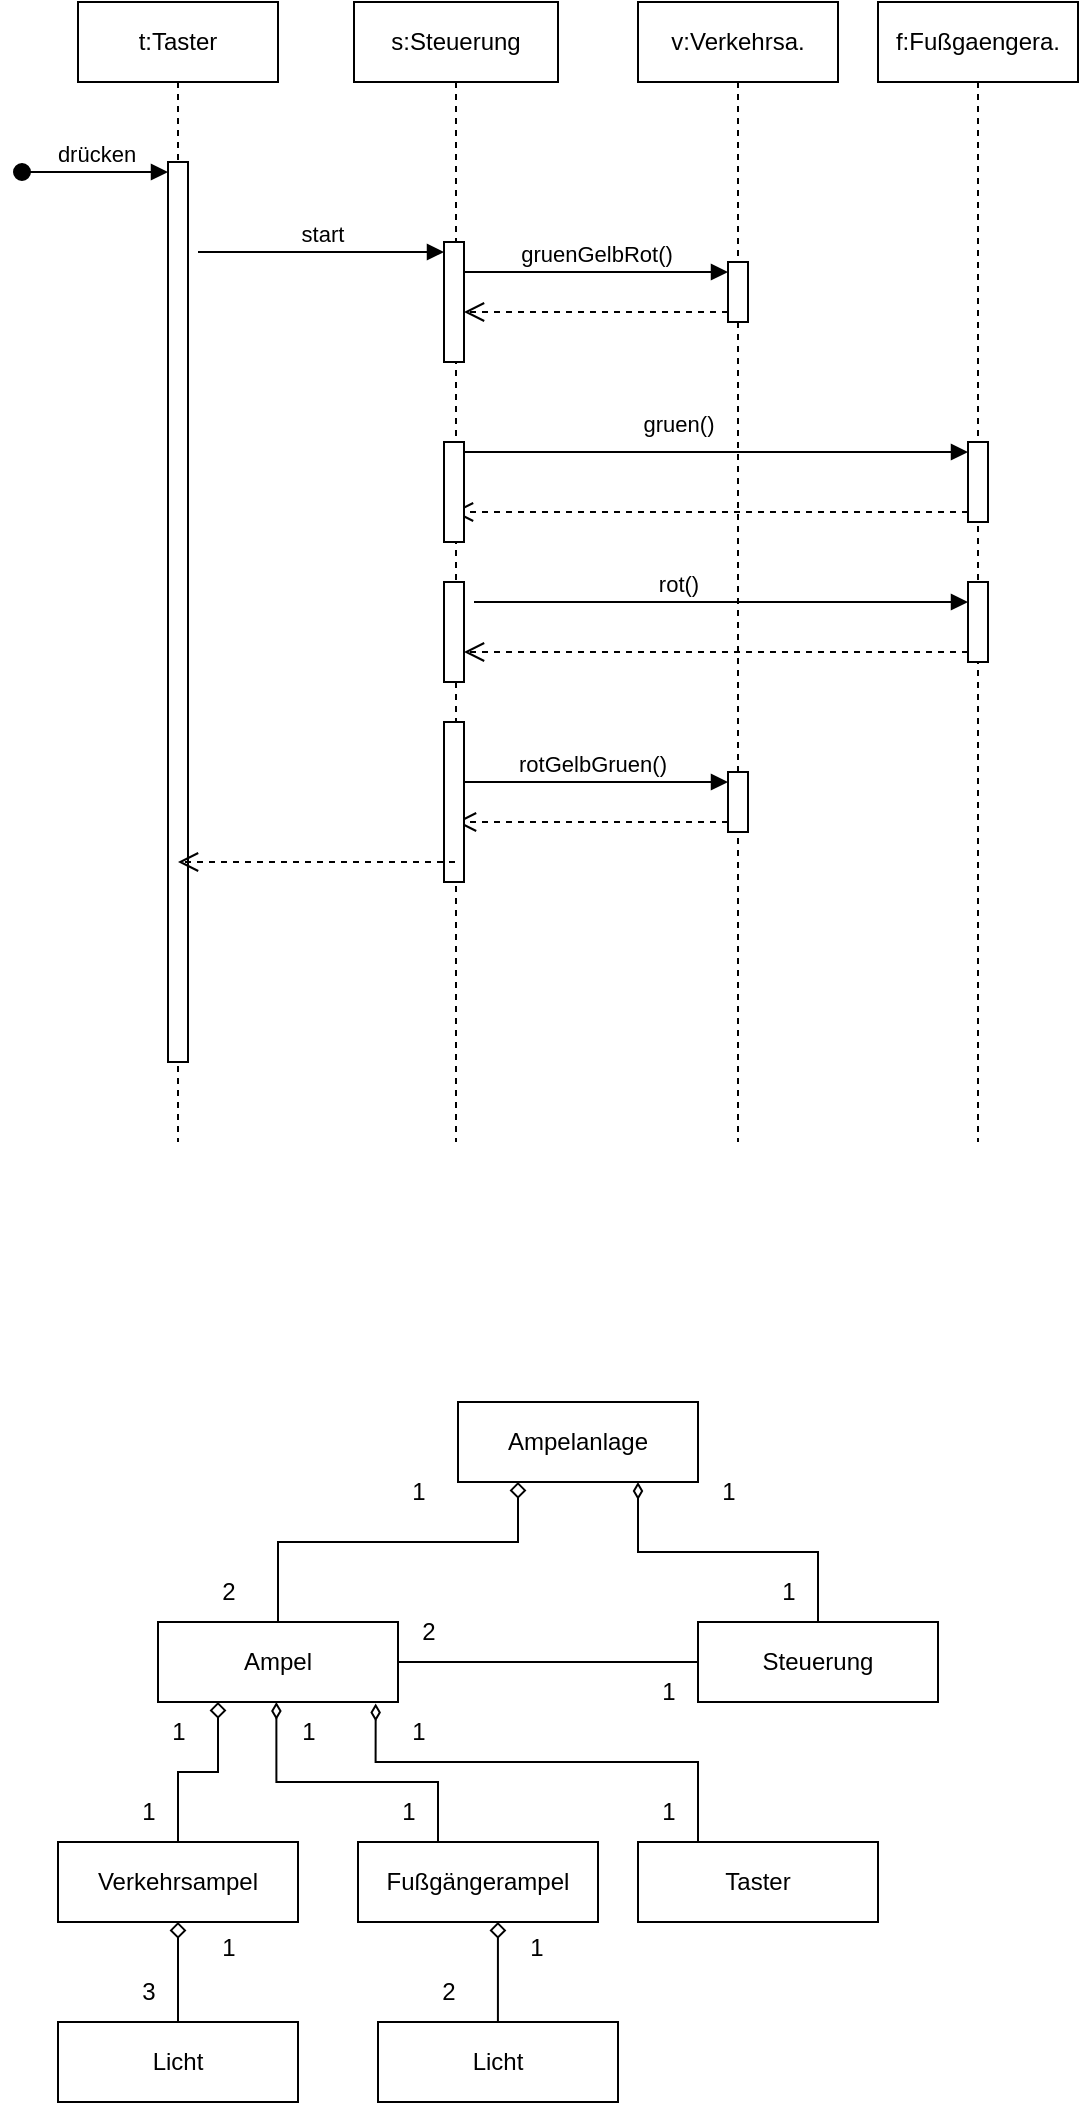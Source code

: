 <mxfile version="24.7.8">
  <diagram name="Seite-1" id="qYPGiNfCxFMczLOqObC3">
    <mxGraphModel dx="1050" dy="1790" grid="1" gridSize="10" guides="1" tooltips="1" connect="1" arrows="1" fold="1" page="1" pageScale="1" pageWidth="827" pageHeight="1169" math="0" shadow="0">
      <root>
        <mxCell id="0" />
        <mxCell id="1" parent="0" />
        <mxCell id="Uyg8sujozlPsqlVm8Mwq-87" value="f:Fußgaengera." style="shape=umlLifeline;perimeter=lifelinePerimeter;whiteSpace=wrap;html=1;container=1;dropTarget=0;collapsible=0;recursiveResize=0;outlineConnect=0;portConstraint=eastwest;newEdgeStyle={&quot;curved&quot;:0,&quot;rounded&quot;:0};" parent="1" vertex="1">
          <mxGeometry x="590" y="-210" width="100" height="570" as="geometry" />
        </mxCell>
        <mxCell id="Uyg8sujozlPsqlVm8Mwq-95" value="" style="html=1;points=[[0,0,0,0,5],[0,1,0,0,-5],[1,0,0,0,5],[1,1,0,0,-5]];perimeter=orthogonalPerimeter;outlineConnect=0;targetShapes=umlLifeline;portConstraint=eastwest;newEdgeStyle={&quot;curved&quot;:0,&quot;rounded&quot;:0};" parent="Uyg8sujozlPsqlVm8Mwq-87" vertex="1">
          <mxGeometry x="45" y="220" width="10" height="40" as="geometry" />
        </mxCell>
        <mxCell id="Uyg8sujozlPsqlVm8Mwq-100" value="" style="html=1;points=[[0,0,0,0,5],[0,1,0,0,-5],[1,0,0,0,5],[1,1,0,0,-5]];perimeter=orthogonalPerimeter;outlineConnect=0;targetShapes=umlLifeline;portConstraint=eastwest;newEdgeStyle={&quot;curved&quot;:0,&quot;rounded&quot;:0};" parent="Uyg8sujozlPsqlVm8Mwq-87" vertex="1">
          <mxGeometry x="45" y="290" width="10" height="40" as="geometry" />
        </mxCell>
        <mxCell id="Uyg8sujozlPsqlVm8Mwq-28" value="Ampelanlage" style="rounded=0;whiteSpace=wrap;html=1;" parent="1" vertex="1">
          <mxGeometry x="380" y="490" width="120" height="40" as="geometry" />
        </mxCell>
        <mxCell id="Uyg8sujozlPsqlVm8Mwq-32" style="edgeStyle=orthogonalEdgeStyle;rounded=0;orthogonalLoop=1;jettySize=auto;html=1;entryX=0.25;entryY=1;entryDx=0;entryDy=0;endArrow=diamond;endFill=0;" parent="1" source="Uyg8sujozlPsqlVm8Mwq-29" target="Uyg8sujozlPsqlVm8Mwq-28" edge="1">
          <mxGeometry relative="1" as="geometry">
            <Array as="points">
              <mxPoint x="290" y="560" />
              <mxPoint x="410" y="560" />
            </Array>
          </mxGeometry>
        </mxCell>
        <mxCell id="Uyg8sujozlPsqlVm8Mwq-29" value="Ampel" style="rounded=0;whiteSpace=wrap;html=1;" parent="1" vertex="1">
          <mxGeometry x="230" y="600" width="120" height="40" as="geometry" />
        </mxCell>
        <mxCell id="Uyg8sujozlPsqlVm8Mwq-31" style="edgeStyle=orthogonalEdgeStyle;rounded=0;orthogonalLoop=1;jettySize=auto;html=1;entryX=0.75;entryY=1;entryDx=0;entryDy=0;endArrow=diamondThin;endFill=0;" parent="1" source="Uyg8sujozlPsqlVm8Mwq-30" target="Uyg8sujozlPsqlVm8Mwq-28" edge="1">
          <mxGeometry relative="1" as="geometry" />
        </mxCell>
        <mxCell id="Uyg8sujozlPsqlVm8Mwq-54" style="edgeStyle=orthogonalEdgeStyle;rounded=0;orthogonalLoop=1;jettySize=auto;html=1;endArrow=none;endFill=0;" parent="1" source="Uyg8sujozlPsqlVm8Mwq-30" target="Uyg8sujozlPsqlVm8Mwq-29" edge="1">
          <mxGeometry relative="1" as="geometry" />
        </mxCell>
        <mxCell id="Uyg8sujozlPsqlVm8Mwq-30" value="Steuerung" style="rounded=0;whiteSpace=wrap;html=1;" parent="1" vertex="1">
          <mxGeometry x="500" y="600" width="120" height="40" as="geometry" />
        </mxCell>
        <mxCell id="Uyg8sujozlPsqlVm8Mwq-37" style="edgeStyle=orthogonalEdgeStyle;rounded=0;orthogonalLoop=1;jettySize=auto;html=1;entryX=0.25;entryY=1;entryDx=0;entryDy=0;endArrow=diamond;endFill=0;" parent="1" source="Uyg8sujozlPsqlVm8Mwq-34" target="Uyg8sujozlPsqlVm8Mwq-29" edge="1">
          <mxGeometry relative="1" as="geometry" />
        </mxCell>
        <mxCell id="Uyg8sujozlPsqlVm8Mwq-34" value="Verkehrsampel" style="rounded=0;whiteSpace=wrap;html=1;" parent="1" vertex="1">
          <mxGeometry x="180" y="710" width="120" height="40" as="geometry" />
        </mxCell>
        <mxCell id="Uyg8sujozlPsqlVm8Mwq-38" style="edgeStyle=orthogonalEdgeStyle;rounded=0;orthogonalLoop=1;jettySize=auto;html=1;entryX=-0.027;entryY=0;entryDx=0;entryDy=0;endArrow=diamondThin;endFill=0;entryPerimeter=0;" parent="1" source="Uyg8sujozlPsqlVm8Mwq-35" target="Uyg8sujozlPsqlVm8Mwq-50" edge="1">
          <mxGeometry relative="1" as="geometry">
            <Array as="points">
              <mxPoint x="370" y="680" />
              <mxPoint x="289" y="680" />
            </Array>
          </mxGeometry>
        </mxCell>
        <mxCell id="Uyg8sujozlPsqlVm8Mwq-35" value="Fußgängerampel" style="rounded=0;whiteSpace=wrap;html=1;" parent="1" vertex="1">
          <mxGeometry x="330" y="710" width="120" height="40" as="geometry" />
        </mxCell>
        <mxCell id="Uyg8sujozlPsqlVm8Mwq-36" value="Taster" style="rounded=0;whiteSpace=wrap;html=1;" parent="1" vertex="1">
          <mxGeometry x="470" y="710" width="120" height="40" as="geometry" />
        </mxCell>
        <mxCell id="Uyg8sujozlPsqlVm8Mwq-39" style="edgeStyle=orthogonalEdgeStyle;rounded=0;orthogonalLoop=1;jettySize=auto;html=1;entryX=0.907;entryY=1.02;entryDx=0;entryDy=0;entryPerimeter=0;endArrow=diamondThin;endFill=0;" parent="1" source="Uyg8sujozlPsqlVm8Mwq-36" target="Uyg8sujozlPsqlVm8Mwq-29" edge="1">
          <mxGeometry relative="1" as="geometry">
            <Array as="points">
              <mxPoint x="500" y="670" />
              <mxPoint x="339" y="670" />
            </Array>
          </mxGeometry>
        </mxCell>
        <mxCell id="Uyg8sujozlPsqlVm8Mwq-44" value="2" style="text;html=1;align=center;verticalAlign=middle;resizable=0;points=[];autosize=1;strokeColor=none;fillColor=none;" parent="1" vertex="1">
          <mxGeometry x="250" y="570" width="30" height="30" as="geometry" />
        </mxCell>
        <mxCell id="Uyg8sujozlPsqlVm8Mwq-45" value="1" style="text;html=1;align=center;verticalAlign=middle;resizable=0;points=[];autosize=1;strokeColor=none;fillColor=none;" parent="1" vertex="1">
          <mxGeometry x="345" y="520" width="30" height="30" as="geometry" />
        </mxCell>
        <mxCell id="Uyg8sujozlPsqlVm8Mwq-46" value="1" style="text;html=1;align=center;verticalAlign=middle;resizable=0;points=[];autosize=1;strokeColor=none;fillColor=none;" parent="1" vertex="1">
          <mxGeometry x="500" y="520" width="30" height="30" as="geometry" />
        </mxCell>
        <mxCell id="Uyg8sujozlPsqlVm8Mwq-47" value="1" style="text;html=1;align=center;verticalAlign=middle;resizable=0;points=[];autosize=1;strokeColor=none;fillColor=none;" parent="1" vertex="1">
          <mxGeometry x="530" y="570" width="30" height="30" as="geometry" />
        </mxCell>
        <mxCell id="Uyg8sujozlPsqlVm8Mwq-48" value="1" style="text;html=1;align=center;verticalAlign=middle;resizable=0;points=[];autosize=1;strokeColor=none;fillColor=none;" parent="1" vertex="1">
          <mxGeometry x="345" y="640" width="30" height="30" as="geometry" />
        </mxCell>
        <mxCell id="Uyg8sujozlPsqlVm8Mwq-49" value="1" style="text;html=1;align=center;verticalAlign=middle;resizable=0;points=[];autosize=1;strokeColor=none;fillColor=none;" parent="1" vertex="1">
          <mxGeometry x="225" y="640" width="30" height="30" as="geometry" />
        </mxCell>
        <mxCell id="Uyg8sujozlPsqlVm8Mwq-50" value="1" style="text;html=1;align=center;verticalAlign=middle;resizable=0;points=[];autosize=1;strokeColor=none;fillColor=none;" parent="1" vertex="1">
          <mxGeometry x="290" y="640" width="30" height="30" as="geometry" />
        </mxCell>
        <mxCell id="Uyg8sujozlPsqlVm8Mwq-51" value="1" style="text;html=1;align=center;verticalAlign=middle;resizable=0;points=[];autosize=1;strokeColor=none;fillColor=none;" parent="1" vertex="1">
          <mxGeometry x="210" y="680" width="30" height="30" as="geometry" />
        </mxCell>
        <mxCell id="Uyg8sujozlPsqlVm8Mwq-52" value="1" style="text;html=1;align=center;verticalAlign=middle;resizable=0;points=[];autosize=1;strokeColor=none;fillColor=none;" parent="1" vertex="1">
          <mxGeometry x="340" y="680" width="30" height="30" as="geometry" />
        </mxCell>
        <mxCell id="Uyg8sujozlPsqlVm8Mwq-53" value="1" style="text;html=1;align=center;verticalAlign=middle;resizable=0;points=[];autosize=1;strokeColor=none;fillColor=none;" parent="1" vertex="1">
          <mxGeometry x="470" y="680" width="30" height="30" as="geometry" />
        </mxCell>
        <mxCell id="Uyg8sujozlPsqlVm8Mwq-55" value="2" style="text;html=1;align=center;verticalAlign=middle;resizable=0;points=[];autosize=1;strokeColor=none;fillColor=none;" parent="1" vertex="1">
          <mxGeometry x="350" y="590" width="30" height="30" as="geometry" />
        </mxCell>
        <mxCell id="Uyg8sujozlPsqlVm8Mwq-56" value="1" style="text;html=1;align=center;verticalAlign=middle;resizable=0;points=[];autosize=1;strokeColor=none;fillColor=none;" parent="1" vertex="1">
          <mxGeometry x="470" y="620" width="30" height="30" as="geometry" />
        </mxCell>
        <mxCell id="Uyg8sujozlPsqlVm8Mwq-59" style="edgeStyle=orthogonalEdgeStyle;rounded=0;orthogonalLoop=1;jettySize=auto;html=1;entryX=0.5;entryY=1;entryDx=0;entryDy=0;endArrow=diamond;endFill=0;" parent="1" source="Uyg8sujozlPsqlVm8Mwq-57" target="Uyg8sujozlPsqlVm8Mwq-34" edge="1">
          <mxGeometry relative="1" as="geometry" />
        </mxCell>
        <mxCell id="Uyg8sujozlPsqlVm8Mwq-57" value="Licht" style="rounded=0;whiteSpace=wrap;html=1;" parent="1" vertex="1">
          <mxGeometry x="180" y="800" width="120" height="40" as="geometry" />
        </mxCell>
        <mxCell id="Uyg8sujozlPsqlVm8Mwq-58" value="Licht" style="rounded=0;whiteSpace=wrap;html=1;" parent="1" vertex="1">
          <mxGeometry x="340" y="800" width="120" height="40" as="geometry" />
        </mxCell>
        <mxCell id="Uyg8sujozlPsqlVm8Mwq-60" style="edgeStyle=orthogonalEdgeStyle;rounded=0;orthogonalLoop=1;jettySize=auto;html=1;entryX=0.583;entryY=1;entryDx=0;entryDy=0;entryPerimeter=0;endArrow=diamond;endFill=0;" parent="1" source="Uyg8sujozlPsqlVm8Mwq-58" target="Uyg8sujozlPsqlVm8Mwq-35" edge="1">
          <mxGeometry relative="1" as="geometry" />
        </mxCell>
        <mxCell id="Uyg8sujozlPsqlVm8Mwq-61" value="3" style="text;html=1;align=center;verticalAlign=middle;resizable=0;points=[];autosize=1;strokeColor=none;fillColor=none;" parent="1" vertex="1">
          <mxGeometry x="210" y="770" width="30" height="30" as="geometry" />
        </mxCell>
        <mxCell id="Uyg8sujozlPsqlVm8Mwq-62" value="2" style="text;html=1;align=center;verticalAlign=middle;resizable=0;points=[];autosize=1;strokeColor=none;fillColor=none;" parent="1" vertex="1">
          <mxGeometry x="360" y="770" width="30" height="30" as="geometry" />
        </mxCell>
        <mxCell id="Uyg8sujozlPsqlVm8Mwq-63" value="1" style="text;html=1;align=center;verticalAlign=middle;resizable=0;points=[];autosize=1;strokeColor=none;fillColor=none;" parent="1" vertex="1">
          <mxGeometry x="404" y="748" width="30" height="30" as="geometry" />
        </mxCell>
        <mxCell id="Uyg8sujozlPsqlVm8Mwq-64" value="1" style="text;html=1;align=center;verticalAlign=middle;resizable=0;points=[];autosize=1;strokeColor=none;fillColor=none;" parent="1" vertex="1">
          <mxGeometry x="250" y="748" width="30" height="30" as="geometry" />
        </mxCell>
        <mxCell id="Uyg8sujozlPsqlVm8Mwq-76" value="t:Taster" style="shape=umlLifeline;perimeter=lifelinePerimeter;whiteSpace=wrap;html=1;container=1;dropTarget=0;collapsible=0;recursiveResize=0;outlineConnect=0;portConstraint=eastwest;newEdgeStyle={&quot;curved&quot;:0,&quot;rounded&quot;:0};" parent="1" vertex="1">
          <mxGeometry x="190" y="-210" width="100" height="570" as="geometry" />
        </mxCell>
        <mxCell id="Uyg8sujozlPsqlVm8Mwq-78" value="" style="html=1;points=[[0,0,0,0,5],[0,1,0,0,-5],[1,0,0,0,5],[1,1,0,0,-5]];perimeter=orthogonalPerimeter;outlineConnect=0;targetShapes=umlLifeline;portConstraint=eastwest;newEdgeStyle={&quot;curved&quot;:0,&quot;rounded&quot;:0};" parent="Uyg8sujozlPsqlVm8Mwq-76" vertex="1">
          <mxGeometry x="45" y="80" width="10" height="450" as="geometry" />
        </mxCell>
        <mxCell id="Uyg8sujozlPsqlVm8Mwq-79" value="drücken" style="html=1;verticalAlign=bottom;startArrow=oval;endArrow=block;startSize=8;curved=0;rounded=0;entryX=0;entryY=0;entryDx=0;entryDy=5;" parent="Uyg8sujozlPsqlVm8Mwq-76" target="Uyg8sujozlPsqlVm8Mwq-78" edge="1">
          <mxGeometry relative="1" as="geometry">
            <mxPoint x="-28" y="85" as="sourcePoint" />
          </mxGeometry>
        </mxCell>
        <mxCell id="Uyg8sujozlPsqlVm8Mwq-81" value="start" style="html=1;verticalAlign=bottom;endArrow=block;curved=0;rounded=0;entryX=0;entryY=0;entryDx=0;entryDy=5;" parent="1" target="Uyg8sujozlPsqlVm8Mwq-80" edge="1">
          <mxGeometry relative="1" as="geometry">
            <mxPoint x="250" y="-85" as="sourcePoint" />
          </mxGeometry>
        </mxCell>
        <mxCell id="Uyg8sujozlPsqlVm8Mwq-93" value="gruenGelbRot()" style="html=1;verticalAlign=bottom;endArrow=block;curved=0;rounded=0;entryX=0;entryY=0;entryDx=0;entryDy=5;" parent="1" target="Uyg8sujozlPsqlVm8Mwq-92" edge="1" source="Uyg8sujozlPsqlVm8Mwq-80">
          <mxGeometry relative="1" as="geometry">
            <mxPoint x="508" y="-15" as="sourcePoint" />
          </mxGeometry>
        </mxCell>
        <mxCell id="Uyg8sujozlPsqlVm8Mwq-94" value="" style="html=1;verticalAlign=bottom;endArrow=open;dashed=1;endSize=8;curved=0;rounded=0;exitX=0;exitY=1;exitDx=0;exitDy=-5;" parent="1" source="Uyg8sujozlPsqlVm8Mwq-92" target="Uyg8sujozlPsqlVm8Mwq-80" edge="1">
          <mxGeometry relative="1" as="geometry">
            <mxPoint x="503" y="5" as="targetPoint" />
          </mxGeometry>
        </mxCell>
        <mxCell id="Uyg8sujozlPsqlVm8Mwq-102" value="" style="html=1;verticalAlign=bottom;endArrow=open;dashed=1;endSize=8;curved=0;rounded=0;exitX=0;exitY=1;exitDx=0;exitDy=-5;" parent="1" source="Uyg8sujozlPsqlVm8Mwq-100" target="Uyg8sujozlPsqlVm8Mwq-103" edge="1">
          <mxGeometry relative="1" as="geometry">
            <mxPoint x="663" y="195" as="targetPoint" />
            <Array as="points" />
          </mxGeometry>
        </mxCell>
        <mxCell id="Uyg8sujozlPsqlVm8Mwq-108" value="rotGelbGruen()" style="html=1;verticalAlign=bottom;endArrow=block;curved=0;rounded=0;entryX=0;entryY=0;entryDx=0;entryDy=5;" parent="1" target="Uyg8sujozlPsqlVm8Mwq-106" edge="1" source="Uyg8sujozlPsqlVm8Mwq-77">
          <mxGeometry relative="1" as="geometry">
            <mxPoint x="508" y="175" as="sourcePoint" />
          </mxGeometry>
        </mxCell>
        <mxCell id="Uyg8sujozlPsqlVm8Mwq-109" value="" style="html=1;verticalAlign=bottom;endArrow=open;dashed=1;endSize=8;curved=0;rounded=0;exitX=0;exitY=1;exitDx=0;exitDy=-5;" parent="1" source="Uyg8sujozlPsqlVm8Mwq-106" target="Uyg8sujozlPsqlVm8Mwq-77" edge="1">
          <mxGeometry relative="1" as="geometry">
            <mxPoint x="503" y="195" as="targetPoint" />
          </mxGeometry>
        </mxCell>
        <mxCell id="Uyg8sujozlPsqlVm8Mwq-77" value="s:Steuerung" style="shape=umlLifeline;perimeter=lifelinePerimeter;whiteSpace=wrap;html=1;container=1;dropTarget=0;collapsible=0;recursiveResize=0;outlineConnect=0;portConstraint=eastwest;newEdgeStyle={&quot;curved&quot;:0,&quot;rounded&quot;:0};" parent="1" vertex="1">
          <mxGeometry x="328" y="-210" width="102" height="570" as="geometry" />
        </mxCell>
        <mxCell id="Uyg8sujozlPsqlVm8Mwq-80" value="" style="html=1;points=[[0,0,0,0,5],[0,1,0,0,-5],[1,0,0,0,5],[1,1,0,0,-5]];perimeter=orthogonalPerimeter;outlineConnect=0;targetShapes=umlLifeline;portConstraint=eastwest;newEdgeStyle={&quot;curved&quot;:0,&quot;rounded&quot;:0};" parent="Uyg8sujozlPsqlVm8Mwq-77" vertex="1">
          <mxGeometry x="45" y="120" width="10" height="60" as="geometry" />
        </mxCell>
        <mxCell id="Uyg8sujozlPsqlVm8Mwq-103" value="" style="html=1;points=[[0,0,0,0,5],[0,1,0,0,-5],[1,0,0,0,5],[1,1,0,0,-5]];perimeter=orthogonalPerimeter;outlineConnect=0;targetShapes=umlLifeline;portConstraint=eastwest;newEdgeStyle={&quot;curved&quot;:0,&quot;rounded&quot;:0};" parent="Uyg8sujozlPsqlVm8Mwq-77" vertex="1">
          <mxGeometry x="45" y="290" width="10" height="50" as="geometry" />
        </mxCell>
        <mxCell id="Uyg8sujozlPsqlVm8Mwq-96" value="gruen()" style="html=1;verticalAlign=bottom;endArrow=block;curved=0;rounded=0;entryX=0;entryY=0;entryDx=0;entryDy=5;" parent="Uyg8sujozlPsqlVm8Mwq-77" target="Uyg8sujozlPsqlVm8Mwq-95" edge="1">
          <mxGeometry x="-0.126" y="5" relative="1" as="geometry">
            <mxPoint x="49.5" y="225" as="sourcePoint" />
            <mxPoint as="offset" />
          </mxGeometry>
        </mxCell>
        <mxCell id="Uyg8sujozlPsqlVm8Mwq-97" value="" style="html=1;verticalAlign=bottom;endArrow=open;dashed=1;endSize=8;curved=0;rounded=0;exitX=0;exitY=1;exitDx=0;exitDy=-5;" parent="Uyg8sujozlPsqlVm8Mwq-77" source="Uyg8sujozlPsqlVm8Mwq-95" edge="1">
          <mxGeometry relative="1" as="geometry">
            <mxPoint x="49.5" y="255" as="targetPoint" />
          </mxGeometry>
        </mxCell>
        <mxCell id="Uyg8sujozlPsqlVm8Mwq-101" value="rot()" style="html=1;verticalAlign=bottom;endArrow=block;curved=0;rounded=0;" parent="Uyg8sujozlPsqlVm8Mwq-77" edge="1" target="Uyg8sujozlPsqlVm8Mwq-100">
          <mxGeometry x="-0.174" relative="1" as="geometry">
            <mxPoint x="60" y="300" as="sourcePoint" />
            <mxPoint x="405" y="300" as="targetPoint" />
            <mxPoint as="offset" />
          </mxGeometry>
        </mxCell>
        <mxCell id="Uyg8sujozlPsqlVm8Mwq-99" value="" style="html=1;points=[[0,0,0,0,5],[0,1,0,0,-5],[1,0,0,0,5],[1,1,0,0,-5]];perimeter=orthogonalPerimeter;outlineConnect=0;targetShapes=umlLifeline;portConstraint=eastwest;newEdgeStyle={&quot;curved&quot;:0,&quot;rounded&quot;:0};" parent="Uyg8sujozlPsqlVm8Mwq-77" vertex="1">
          <mxGeometry x="45" y="220" width="10" height="50" as="geometry" />
        </mxCell>
        <mxCell id="Uyg8sujozlPsqlVm8Mwq-111" value="" style="html=1;points=[[0,0,0,0,5],[0,1,0,0,-5],[1,0,0,0,5],[1,1,0,0,-5]];perimeter=orthogonalPerimeter;outlineConnect=0;targetShapes=umlLifeline;portConstraint=eastwest;newEdgeStyle={&quot;curved&quot;:0,&quot;rounded&quot;:0};" parent="Uyg8sujozlPsqlVm8Mwq-77" vertex="1">
          <mxGeometry x="45" y="360" width="10" height="80" as="geometry" />
        </mxCell>
        <mxCell id="Uyg8sujozlPsqlVm8Mwq-85" value="v:Verkehrsa." style="shape=umlLifeline;perimeter=lifelinePerimeter;whiteSpace=wrap;html=1;container=1;dropTarget=0;collapsible=0;recursiveResize=0;outlineConnect=0;portConstraint=eastwest;newEdgeStyle={&quot;curved&quot;:0,&quot;rounded&quot;:0};" parent="1" vertex="1">
          <mxGeometry x="470" y="-210" width="100" height="570" as="geometry" />
        </mxCell>
        <mxCell id="Uyg8sujozlPsqlVm8Mwq-92" value="" style="html=1;points=[[0,0,0,0,5],[0,1,0,0,-5],[1,0,0,0,5],[1,1,0,0,-5]];perimeter=orthogonalPerimeter;outlineConnect=0;targetShapes=umlLifeline;portConstraint=eastwest;newEdgeStyle={&quot;curved&quot;:0,&quot;rounded&quot;:0};" parent="Uyg8sujozlPsqlVm8Mwq-85" vertex="1">
          <mxGeometry x="45" y="130" width="10" height="30" as="geometry" />
        </mxCell>
        <mxCell id="Uyg8sujozlPsqlVm8Mwq-106" value="" style="html=1;points=[[0,0,0,0,5],[0,1,0,0,-5],[1,0,0,0,5],[1,1,0,0,-5]];perimeter=orthogonalPerimeter;outlineConnect=0;targetShapes=umlLifeline;portConstraint=eastwest;newEdgeStyle={&quot;curved&quot;:0,&quot;rounded&quot;:0};" parent="Uyg8sujozlPsqlVm8Mwq-85" vertex="1">
          <mxGeometry x="45" y="385" width="10" height="30" as="geometry" />
        </mxCell>
        <mxCell id="Uyg8sujozlPsqlVm8Mwq-112" value="" style="html=1;verticalAlign=bottom;endArrow=open;dashed=1;endSize=8;curved=0;rounded=0;" parent="1" source="Uyg8sujozlPsqlVm8Mwq-77" edge="1">
          <mxGeometry relative="1" as="geometry">
            <mxPoint x="240" y="220" as="targetPoint" />
            <mxPoint x="359.5" y="220" as="sourcePoint" />
          </mxGeometry>
        </mxCell>
      </root>
    </mxGraphModel>
  </diagram>
</mxfile>
